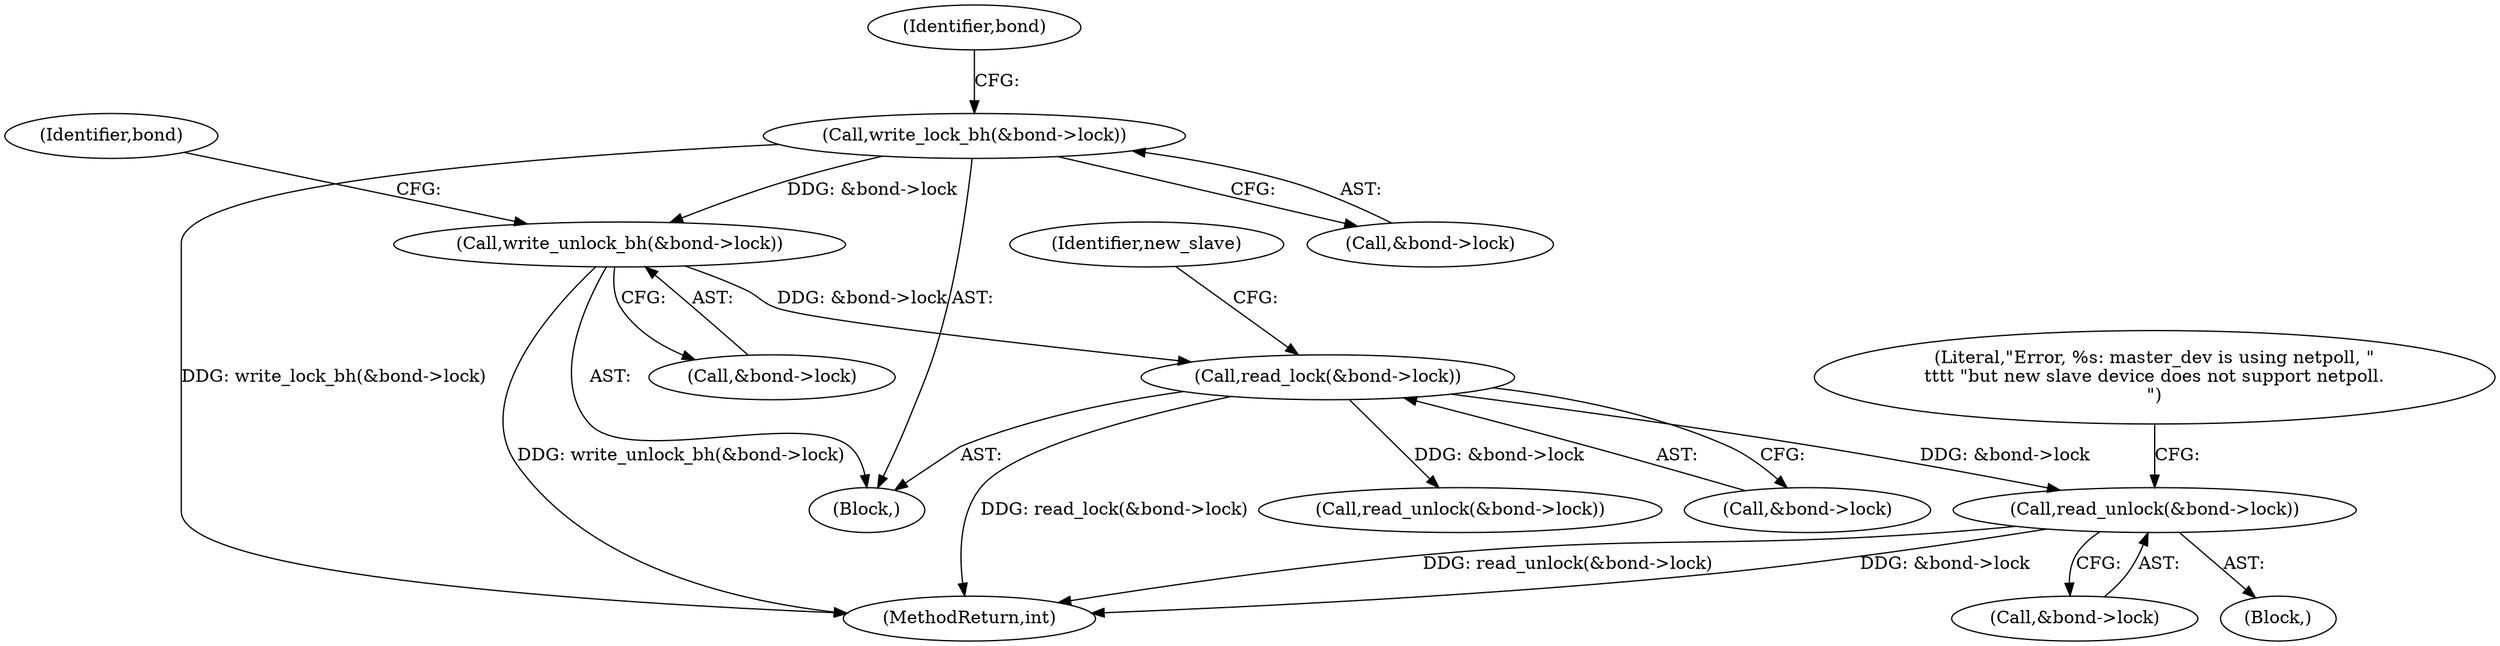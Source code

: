 digraph "0_linux_550fd08c2cebad61c548def135f67aba284c6162_0@API" {
"1000974" [label="(Call,read_unlock(&bond->lock))"];
"1000668" [label="(Call,read_lock(&bond->lock))"];
"1000661" [label="(Call,write_unlock_bh(&bond->lock))"];
"1000643" [label="(Call,write_lock_bh(&bond->lock))"];
"1000643" [label="(Call,write_lock_bh(&bond->lock))"];
"1000669" [label="(Call,&bond->lock)"];
"1000649" [label="(Identifier,bond)"];
"1000975" [label="(Call,&bond->lock)"];
"1000675" [label="(Identifier,new_slave)"];
"1000668" [label="(Call,read_lock(&bond->lock))"];
"1000644" [label="(Call,&bond->lock)"];
"1000980" [label="(Literal,\"Error, %s: master_dev is using netpoll, \"\n\t\t\t\t \"but new slave device does not support netpoll.\n\")"];
"1000134" [label="(Block,)"];
"1000667" [label="(Identifier,bond)"];
"1000974" [label="(Call,read_unlock(&bond->lock))"];
"1000973" [label="(Block,)"];
"1000662" [label="(Call,&bond->lock)"];
"1000661" [label="(Call,write_unlock_bh(&bond->lock))"];
"1001091" [label="(MethodReturn,int)"];
"1000989" [label="(Call,read_unlock(&bond->lock))"];
"1000974" -> "1000973"  [label="AST: "];
"1000974" -> "1000975"  [label="CFG: "];
"1000975" -> "1000974"  [label="AST: "];
"1000980" -> "1000974"  [label="CFG: "];
"1000974" -> "1001091"  [label="DDG: read_unlock(&bond->lock)"];
"1000974" -> "1001091"  [label="DDG: &bond->lock"];
"1000668" -> "1000974"  [label="DDG: &bond->lock"];
"1000668" -> "1000134"  [label="AST: "];
"1000668" -> "1000669"  [label="CFG: "];
"1000669" -> "1000668"  [label="AST: "];
"1000675" -> "1000668"  [label="CFG: "];
"1000668" -> "1001091"  [label="DDG: read_lock(&bond->lock)"];
"1000661" -> "1000668"  [label="DDG: &bond->lock"];
"1000668" -> "1000989"  [label="DDG: &bond->lock"];
"1000661" -> "1000134"  [label="AST: "];
"1000661" -> "1000662"  [label="CFG: "];
"1000662" -> "1000661"  [label="AST: "];
"1000667" -> "1000661"  [label="CFG: "];
"1000661" -> "1001091"  [label="DDG: write_unlock_bh(&bond->lock)"];
"1000643" -> "1000661"  [label="DDG: &bond->lock"];
"1000643" -> "1000134"  [label="AST: "];
"1000643" -> "1000644"  [label="CFG: "];
"1000644" -> "1000643"  [label="AST: "];
"1000649" -> "1000643"  [label="CFG: "];
"1000643" -> "1001091"  [label="DDG: write_lock_bh(&bond->lock)"];
}
